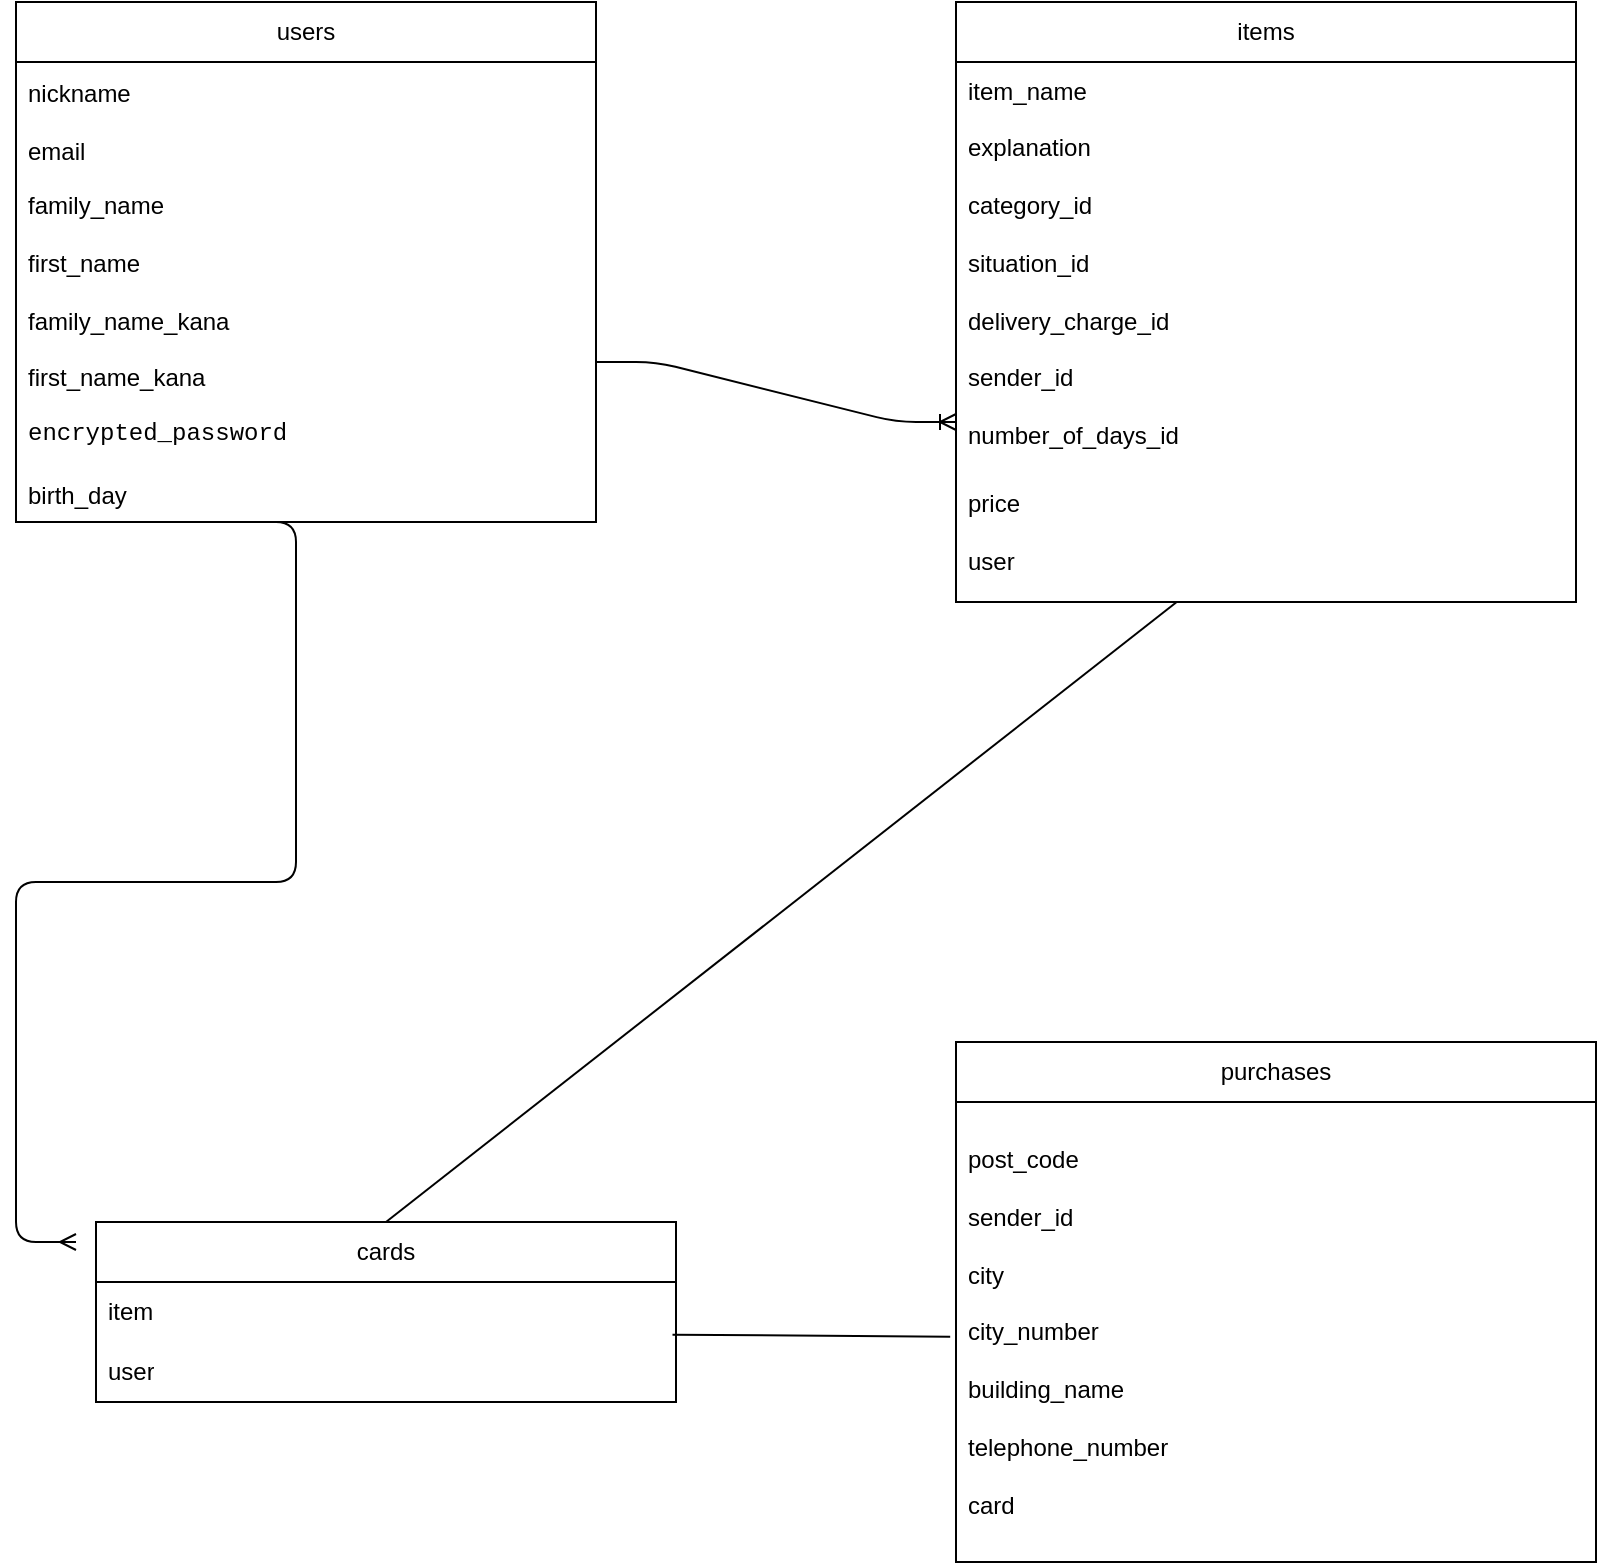 <mxfile>
    <diagram id="shl8meSrHxRGVKa_y6Je" name="ページ1">
        <mxGraphModel dx="1536" dy="1914" grid="1" gridSize="10" guides="1" tooltips="1" connect="1" arrows="1" fold="1" page="1" pageScale="1" pageWidth="827" pageHeight="1169" background="none" math="0" shadow="0">
            <root>
                <mxCell id="0"/>
                <mxCell id="1" parent="0"/>
                <mxCell id="7" value="" style="edgeStyle=entityRelationEdgeStyle;fontSize=12;html=1;endArrow=ERoneToMany;exitX=1;exitY=0.818;exitDx=0;exitDy=0;exitPerimeter=0;" parent="1" source="17" edge="1">
                    <mxGeometry width="100" height="100" relative="1" as="geometry">
                        <mxPoint x="320" y="160" as="sourcePoint"/>
                        <mxPoint x="490" y="160" as="targetPoint"/>
                    </mxGeometry>
                </mxCell>
                <mxCell id="15" value="users" style="swimlane;fontStyle=0;childLayout=stackLayout;horizontal=1;startSize=30;horizontalStack=0;resizeParent=1;resizeParentMax=0;resizeLast=0;collapsible=1;marginBottom=0;whiteSpace=wrap;html=1;" parent="1" vertex="1">
                    <mxGeometry x="20" y="-50" width="290" height="260" as="geometry"/>
                </mxCell>
                <mxCell id="16" value="nickname&lt;br&gt;&lt;br&gt;email" style="text;strokeColor=none;fillColor=none;align=left;verticalAlign=middle;spacingLeft=4;spacingRight=4;overflow=hidden;points=[[0,0.5],[1,0.5]];portConstraint=eastwest;rotatable=0;whiteSpace=wrap;html=1;" parent="15" vertex="1">
                    <mxGeometry y="30" width="290" height="60" as="geometry"/>
                </mxCell>
                <mxCell id="17" value="family_name&lt;br&gt;&lt;br&gt;first_name&lt;br&gt;&lt;br&gt;family_name_kana&lt;br&gt;&lt;br&gt;first_name_kana" style="text;strokeColor=none;fillColor=none;align=left;verticalAlign=middle;spacingLeft=4;spacingRight=4;overflow=hidden;points=[[0,0.5],[1,0.5]];portConstraint=eastwest;rotatable=0;whiteSpace=wrap;html=1;" parent="15" vertex="1">
                    <mxGeometry y="90" width="290" height="110" as="geometry"/>
                </mxCell>
                <mxCell id="18" value="&lt;div style=&quot;font-family: Menlo, Monaco, &amp;quot;Courier New&amp;quot;, monospace; line-height: 18px;&quot;&gt;&lt;span style=&quot;background-color: rgb(255, 255, 255);&quot;&gt;encrypted_password&lt;/span&gt;&lt;/div&gt;&lt;br&gt;birth_day" style="text;strokeColor=none;fillColor=none;align=left;verticalAlign=middle;spacingLeft=4;spacingRight=4;overflow=hidden;points=[[0,0.5],[1,0.5]];portConstraint=eastwest;rotatable=0;whiteSpace=wrap;html=1;" parent="15" vertex="1">
                    <mxGeometry y="200" width="290" height="60" as="geometry"/>
                </mxCell>
                <mxCell id="19" value="items" style="swimlane;fontStyle=0;childLayout=stackLayout;horizontal=1;startSize=30;horizontalStack=0;resizeParent=1;resizeParentMax=0;resizeLast=0;collapsible=1;marginBottom=0;whiteSpace=wrap;html=1;" parent="1" vertex="1">
                    <mxGeometry x="490" y="-50" width="310" height="300" as="geometry"/>
                </mxCell>
                <mxCell id="20" value="item_name" style="text;strokeColor=none;fillColor=none;align=left;verticalAlign=middle;spacingLeft=4;spacingRight=4;overflow=hidden;points=[[0,0.5],[1,0.5]];portConstraint=eastwest;rotatable=0;whiteSpace=wrap;html=1;" parent="19" vertex="1">
                    <mxGeometry y="30" width="310" height="30" as="geometry"/>
                </mxCell>
                <mxCell id="38" value="explanation&lt;br&gt;&lt;br&gt;category_id&lt;br&gt;&lt;br&gt;situation_id&lt;br&gt;&lt;br&gt;delivery_charge_id&lt;br&gt;&lt;br&gt;sender_id&lt;br&gt;&lt;br&gt;number_of_days_id" style="text;strokeColor=none;fillColor=none;align=left;verticalAlign=middle;spacingLeft=4;spacingRight=4;overflow=hidden;points=[[0,0.5],[1,0.5]];portConstraint=eastwest;rotatable=0;whiteSpace=wrap;html=1;" vertex="1" parent="19">
                    <mxGeometry y="60" width="310" height="170" as="geometry"/>
                </mxCell>
                <mxCell id="22" value="price&lt;br&gt;&lt;br&gt;user" style="text;strokeColor=none;fillColor=none;align=left;verticalAlign=middle;spacingLeft=4;spacingRight=4;overflow=hidden;points=[[0,0.5],[1,0.5]];portConstraint=eastwest;rotatable=0;whiteSpace=wrap;html=1;" parent="19" vertex="1">
                    <mxGeometry y="230" width="310" height="70" as="geometry"/>
                </mxCell>
                <mxCell id="23" value="purchases" style="swimlane;fontStyle=0;childLayout=stackLayout;horizontal=1;startSize=30;horizontalStack=0;resizeParent=1;resizeParentMax=0;resizeLast=0;collapsible=1;marginBottom=0;whiteSpace=wrap;html=1;" parent="1" vertex="1">
                    <mxGeometry x="490" y="470" width="320" height="260" as="geometry"/>
                </mxCell>
                <mxCell id="24" value="post_code&lt;br&gt;&lt;br&gt;sender_id&lt;br&gt;&lt;br&gt;city&lt;br&gt;&lt;br&gt;city_number&lt;br&gt;&lt;br&gt;building_name&lt;br&gt;&lt;br&gt;telephone_number&lt;br&gt;&lt;br&gt;card" style="text;strokeColor=none;fillColor=none;align=left;verticalAlign=middle;spacingLeft=4;spacingRight=4;overflow=hidden;points=[[0,0.5],[1,0.5]];portConstraint=eastwest;rotatable=0;whiteSpace=wrap;html=1;" parent="23" vertex="1">
                    <mxGeometry y="30" width="320" height="230" as="geometry"/>
                </mxCell>
                <mxCell id="27" value="cards" style="swimlane;fontStyle=0;childLayout=stackLayout;horizontal=1;startSize=30;horizontalStack=0;resizeParent=1;resizeParentMax=0;resizeLast=0;collapsible=1;marginBottom=0;whiteSpace=wrap;html=1;" parent="1" vertex="1">
                    <mxGeometry x="60" y="560" width="290" height="90" as="geometry"/>
                </mxCell>
                <mxCell id="28" value="item" style="text;strokeColor=none;fillColor=none;align=left;verticalAlign=middle;spacingLeft=4;spacingRight=4;overflow=hidden;points=[[0,0.5],[1,0.5]];portConstraint=eastwest;rotatable=0;whiteSpace=wrap;html=1;" parent="27" vertex="1">
                    <mxGeometry y="30" width="290" height="30" as="geometry"/>
                </mxCell>
                <mxCell id="29" value="user" style="text;strokeColor=none;fillColor=none;align=left;verticalAlign=middle;spacingLeft=4;spacingRight=4;overflow=hidden;points=[[0,0.5],[1,0.5]];portConstraint=eastwest;rotatable=0;whiteSpace=wrap;html=1;" parent="27" vertex="1">
                    <mxGeometry y="60" width="290" height="30" as="geometry"/>
                </mxCell>
                <mxCell id="31" value="" style="endArrow=none;html=1;rounded=0;fontColor=#FFFFFF;exitX=0.994;exitY=-0.122;exitDx=0;exitDy=0;exitPerimeter=0;entryX=-0.01;entryY=0.911;entryDx=0;entryDy=0;entryPerimeter=0;" parent="1" source="29" edge="1">
                    <mxGeometry relative="1" as="geometry">
                        <mxPoint x="350" y="480" as="sourcePoint"/>
                        <mxPoint x="487.1" y="617.33" as="targetPoint"/>
                    </mxGeometry>
                </mxCell>
                <mxCell id="42" value="" style="endArrow=none;html=1;rounded=0;entryX=0.5;entryY=0;entryDx=0;entryDy=0;" edge="1" parent="1" source="22" target="27">
                    <mxGeometry relative="1" as="geometry">
                        <mxPoint x="565" y="390" as="sourcePoint"/>
                        <mxPoint x="725" y="390" as="targetPoint"/>
                    </mxGeometry>
                </mxCell>
                <mxCell id="45" value="" style="edgeStyle=entityRelationEdgeStyle;fontSize=12;html=1;endArrow=ERmany;fontColor=#000000;" edge="1" parent="1">
                    <mxGeometry width="100" height="100" relative="1" as="geometry">
                        <mxPoint x="130" y="210" as="sourcePoint"/>
                        <mxPoint x="50" y="570" as="targetPoint"/>
                    </mxGeometry>
                </mxCell>
            </root>
        </mxGraphModel>
    </diagram>
</mxfile>